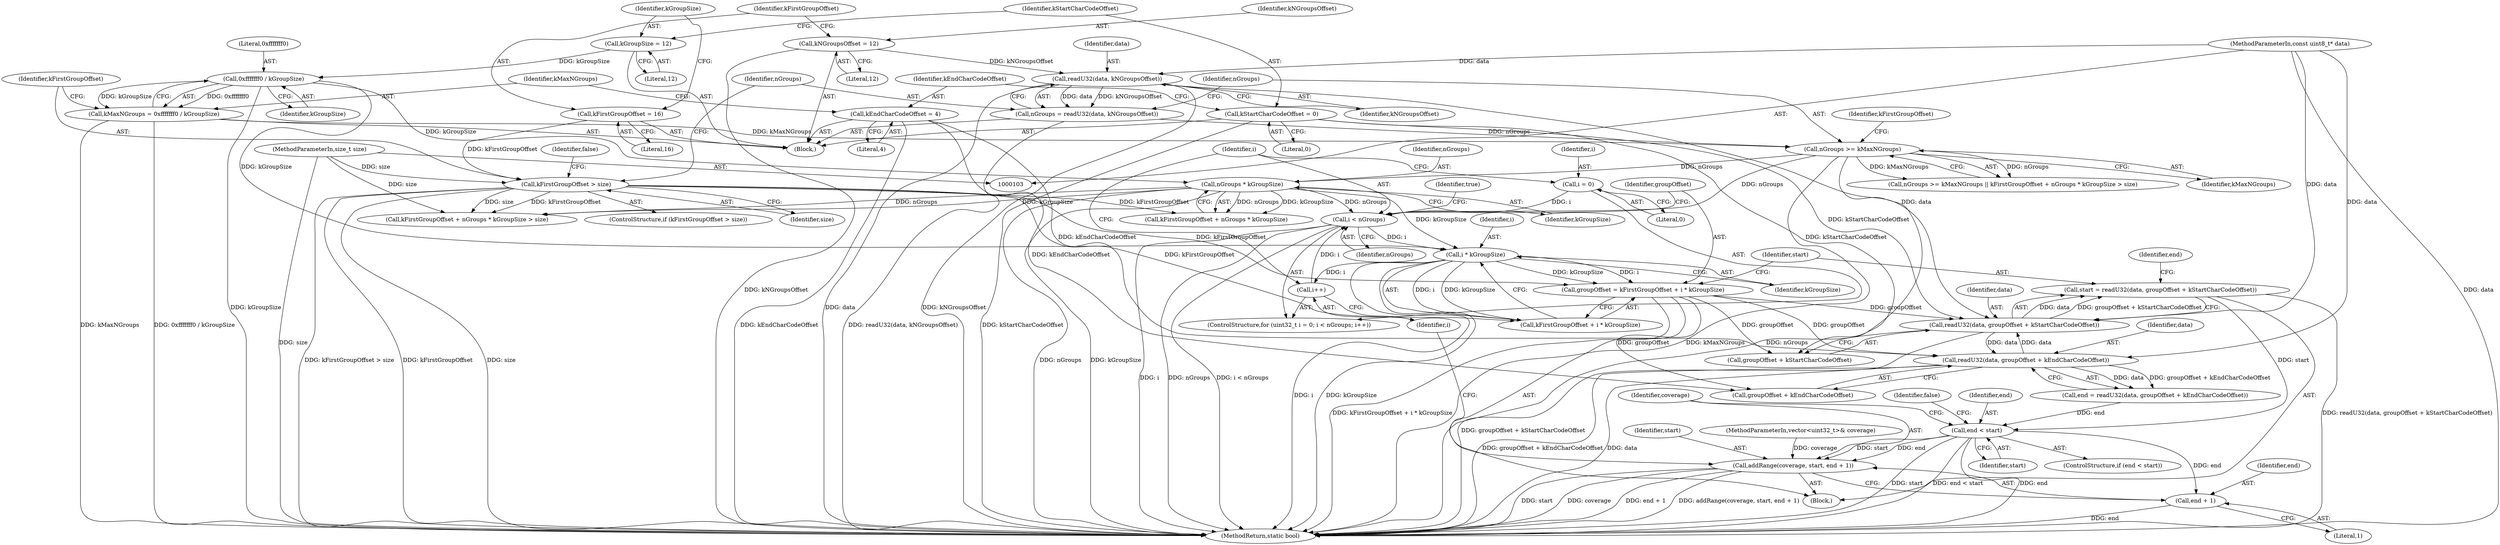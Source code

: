 digraph "0_Android_ca8ac8acdad662230ae37998c6c4091bb39402b6_0@API" {
"1000182" [label="(Call,start = readU32(data, groupOffset + kStartCharCodeOffset))"];
"1000184" [label="(Call,readU32(data, groupOffset + kStartCharCodeOffset))"];
"1000192" [label="(Call,readU32(data, groupOffset + kEndCharCodeOffset))"];
"1000105" [label="(MethodParameterIn,const uint8_t* data)"];
"1000174" [label="(Call,groupOffset = kFirstGroupOffset + i * kGroupSize)"];
"1000135" [label="(Call,kFirstGroupOffset > size)"];
"1000113" [label="(Call,kFirstGroupOffset = 16)"];
"1000106" [label="(MethodParameterIn,size_t size)"];
"1000178" [label="(Call,i * kGroupSize)"];
"1000167" [label="(Call,i < nGroups)"];
"1000170" [label="(Call,i++)"];
"1000164" [label="(Call,i = 0)"];
"1000149" [label="(Call,nGroups >= kMaxNGroups)"];
"1000142" [label="(Call,nGroups = readU32(data, kNGroupsOffset))"];
"1000144" [label="(Call,readU32(data, kNGroupsOffset))"];
"1000109" [label="(Call,kNGroupsOffset = 12)"];
"1000129" [label="(Call,kMaxNGroups = 0xfffffff0 / kGroupSize)"];
"1000131" [label="(Call,0xfffffff0 / kGroupSize)"];
"1000117" [label="(Call,kGroupSize = 12)"];
"1000155" [label="(Call,nGroups * kGroupSize)"];
"1000125" [label="(Call,kEndCharCodeOffset = 4)"];
"1000121" [label="(Call,kStartCharCodeOffset = 0)"];
"1000198" [label="(Call,end < start)"];
"1000204" [label="(Call,addRange(coverage, start, end + 1))"];
"1000207" [label="(Call,end + 1)"];
"1000175" [label="(Identifier,groupOffset)"];
"1000157" [label="(Identifier,kGroupSize)"];
"1000154" [label="(Identifier,kFirstGroupOffset)"];
"1000180" [label="(Identifier,kGroupSize)"];
"1000162" [label="(ControlStructure,for (uint32_t i = 0; i < nGroups; i++))"];
"1000142" [label="(Call,nGroups = readU32(data, kNGroupsOffset))"];
"1000117" [label="(Call,kGroupSize = 12)"];
"1000119" [label="(Literal,12)"];
"1000105" [label="(MethodParameterIn,const uint8_t* data)"];
"1000140" [label="(Identifier,false)"];
"1000183" [label="(Identifier,start)"];
"1000200" [label="(Identifier,start)"];
"1000153" [label="(Call,kFirstGroupOffset + nGroups * kGroupSize)"];
"1000110" [label="(Identifier,kNGroupsOffset)"];
"1000168" [label="(Identifier,i)"];
"1000115" [label="(Literal,16)"];
"1000156" [label="(Identifier,nGroups)"];
"1000123" [label="(Literal,0)"];
"1000118" [label="(Identifier,kGroupSize)"];
"1000186" [label="(Call,groupOffset + kStartCharCodeOffset)"];
"1000136" [label="(Identifier,kFirstGroupOffset)"];
"1000155" [label="(Call,nGroups * kGroupSize)"];
"1000170" [label="(Call,i++)"];
"1000203" [label="(Identifier,false)"];
"1000135" [label="(Call,kFirstGroupOffset > size)"];
"1000176" [label="(Call,kFirstGroupOffset + i * kGroupSize)"];
"1000129" [label="(Call,kMaxNGroups = 0xfffffff0 / kGroupSize)"];
"1000150" [label="(Identifier,nGroups)"];
"1000113" [label="(Call,kFirstGroupOffset = 16)"];
"1000151" [label="(Identifier,kMaxNGroups)"];
"1000205" [label="(Identifier,coverage)"];
"1000206" [label="(Identifier,start)"];
"1000192" [label="(Call,readU32(data, groupOffset + kEndCharCodeOffset))"];
"1000164" [label="(Call,i = 0)"];
"1000111" [label="(Literal,12)"];
"1000174" [label="(Call,groupOffset = kFirstGroupOffset + i * kGroupSize)"];
"1000169" [label="(Identifier,nGroups)"];
"1000209" [label="(Literal,1)"];
"1000106" [label="(MethodParameterIn,size_t size)"];
"1000185" [label="(Identifier,data)"];
"1000131" [label="(Call,0xfffffff0 / kGroupSize)"];
"1000165" [label="(Identifier,i)"];
"1000198" [label="(Call,end < start)"];
"1000133" [label="(Identifier,kGroupSize)"];
"1000107" [label="(Block,)"];
"1000134" [label="(ControlStructure,if (kFirstGroupOffset > size))"];
"1000211" [label="(Identifier,true)"];
"1000197" [label="(ControlStructure,if (end < start))"];
"1000149" [label="(Call,nGroups >= kMaxNGroups)"];
"1000145" [label="(Identifier,data)"];
"1000184" [label="(Call,readU32(data, groupOffset + kStartCharCodeOffset))"];
"1000122" [label="(Identifier,kStartCharCodeOffset)"];
"1000193" [label="(Identifier,data)"];
"1000104" [label="(MethodParameterIn,vector<uint32_t>& coverage)"];
"1000152" [label="(Call,kFirstGroupOffset + nGroups * kGroupSize > size)"];
"1000207" [label="(Call,end + 1)"];
"1000126" [label="(Identifier,kEndCharCodeOffset)"];
"1000199" [label="(Identifier,end)"];
"1000178" [label="(Call,i * kGroupSize)"];
"1000125" [label="(Call,kEndCharCodeOffset = 4)"];
"1000132" [label="(Literal,0xfffffff0)"];
"1000212" [label="(MethodReturn,static bool)"];
"1000167" [label="(Call,i < nGroups)"];
"1000137" [label="(Identifier,size)"];
"1000204" [label="(Call,addRange(coverage, start, end + 1))"];
"1000127" [label="(Literal,4)"];
"1000191" [label="(Identifier,end)"];
"1000114" [label="(Identifier,kFirstGroupOffset)"];
"1000148" [label="(Call,nGroups >= kMaxNGroups || kFirstGroupOffset + nGroups * kGroupSize > size)"];
"1000171" [label="(Identifier,i)"];
"1000146" [label="(Identifier,kNGroupsOffset)"];
"1000130" [label="(Identifier,kMaxNGroups)"];
"1000166" [label="(Literal,0)"];
"1000143" [label="(Identifier,nGroups)"];
"1000121" [label="(Call,kStartCharCodeOffset = 0)"];
"1000208" [label="(Identifier,end)"];
"1000109" [label="(Call,kNGroupsOffset = 12)"];
"1000182" [label="(Call,start = readU32(data, groupOffset + kStartCharCodeOffset))"];
"1000194" [label="(Call,groupOffset + kEndCharCodeOffset)"];
"1000179" [label="(Identifier,i)"];
"1000190" [label="(Call,end = readU32(data, groupOffset + kEndCharCodeOffset))"];
"1000172" [label="(Block,)"];
"1000144" [label="(Call,readU32(data, kNGroupsOffset))"];
"1000182" -> "1000172"  [label="AST: "];
"1000182" -> "1000184"  [label="CFG: "];
"1000183" -> "1000182"  [label="AST: "];
"1000184" -> "1000182"  [label="AST: "];
"1000191" -> "1000182"  [label="CFG: "];
"1000182" -> "1000212"  [label="DDG: readU32(data, groupOffset + kStartCharCodeOffset)"];
"1000184" -> "1000182"  [label="DDG: data"];
"1000184" -> "1000182"  [label="DDG: groupOffset + kStartCharCodeOffset"];
"1000182" -> "1000198"  [label="DDG: start"];
"1000184" -> "1000186"  [label="CFG: "];
"1000185" -> "1000184"  [label="AST: "];
"1000186" -> "1000184"  [label="AST: "];
"1000184" -> "1000212"  [label="DDG: groupOffset + kStartCharCodeOffset"];
"1000192" -> "1000184"  [label="DDG: data"];
"1000144" -> "1000184"  [label="DDG: data"];
"1000105" -> "1000184"  [label="DDG: data"];
"1000174" -> "1000184"  [label="DDG: groupOffset"];
"1000121" -> "1000184"  [label="DDG: kStartCharCodeOffset"];
"1000184" -> "1000192"  [label="DDG: data"];
"1000192" -> "1000190"  [label="AST: "];
"1000192" -> "1000194"  [label="CFG: "];
"1000193" -> "1000192"  [label="AST: "];
"1000194" -> "1000192"  [label="AST: "];
"1000190" -> "1000192"  [label="CFG: "];
"1000192" -> "1000212"  [label="DDG: groupOffset + kEndCharCodeOffset"];
"1000192" -> "1000212"  [label="DDG: data"];
"1000192" -> "1000190"  [label="DDG: data"];
"1000192" -> "1000190"  [label="DDG: groupOffset + kEndCharCodeOffset"];
"1000105" -> "1000192"  [label="DDG: data"];
"1000174" -> "1000192"  [label="DDG: groupOffset"];
"1000125" -> "1000192"  [label="DDG: kEndCharCodeOffset"];
"1000105" -> "1000103"  [label="AST: "];
"1000105" -> "1000212"  [label="DDG: data"];
"1000105" -> "1000144"  [label="DDG: data"];
"1000174" -> "1000172"  [label="AST: "];
"1000174" -> "1000176"  [label="CFG: "];
"1000175" -> "1000174"  [label="AST: "];
"1000176" -> "1000174"  [label="AST: "];
"1000183" -> "1000174"  [label="CFG: "];
"1000174" -> "1000212"  [label="DDG: kFirstGroupOffset + i * kGroupSize"];
"1000135" -> "1000174"  [label="DDG: kFirstGroupOffset"];
"1000178" -> "1000174"  [label="DDG: i"];
"1000178" -> "1000174"  [label="DDG: kGroupSize"];
"1000174" -> "1000186"  [label="DDG: groupOffset"];
"1000174" -> "1000194"  [label="DDG: groupOffset"];
"1000135" -> "1000134"  [label="AST: "];
"1000135" -> "1000137"  [label="CFG: "];
"1000136" -> "1000135"  [label="AST: "];
"1000137" -> "1000135"  [label="AST: "];
"1000140" -> "1000135"  [label="CFG: "];
"1000143" -> "1000135"  [label="CFG: "];
"1000135" -> "1000212"  [label="DDG: kFirstGroupOffset > size"];
"1000135" -> "1000212"  [label="DDG: kFirstGroupOffset"];
"1000135" -> "1000212"  [label="DDG: size"];
"1000113" -> "1000135"  [label="DDG: kFirstGroupOffset"];
"1000106" -> "1000135"  [label="DDG: size"];
"1000135" -> "1000152"  [label="DDG: kFirstGroupOffset"];
"1000135" -> "1000152"  [label="DDG: size"];
"1000135" -> "1000153"  [label="DDG: kFirstGroupOffset"];
"1000135" -> "1000176"  [label="DDG: kFirstGroupOffset"];
"1000113" -> "1000107"  [label="AST: "];
"1000113" -> "1000115"  [label="CFG: "];
"1000114" -> "1000113"  [label="AST: "];
"1000115" -> "1000113"  [label="AST: "];
"1000118" -> "1000113"  [label="CFG: "];
"1000106" -> "1000103"  [label="AST: "];
"1000106" -> "1000212"  [label="DDG: size"];
"1000106" -> "1000152"  [label="DDG: size"];
"1000178" -> "1000176"  [label="AST: "];
"1000178" -> "1000180"  [label="CFG: "];
"1000179" -> "1000178"  [label="AST: "];
"1000180" -> "1000178"  [label="AST: "];
"1000176" -> "1000178"  [label="CFG: "];
"1000178" -> "1000212"  [label="DDG: i"];
"1000178" -> "1000212"  [label="DDG: kGroupSize"];
"1000178" -> "1000170"  [label="DDG: i"];
"1000178" -> "1000176"  [label="DDG: i"];
"1000178" -> "1000176"  [label="DDG: kGroupSize"];
"1000167" -> "1000178"  [label="DDG: i"];
"1000155" -> "1000178"  [label="DDG: kGroupSize"];
"1000131" -> "1000178"  [label="DDG: kGroupSize"];
"1000167" -> "1000162"  [label="AST: "];
"1000167" -> "1000169"  [label="CFG: "];
"1000168" -> "1000167"  [label="AST: "];
"1000169" -> "1000167"  [label="AST: "];
"1000175" -> "1000167"  [label="CFG: "];
"1000211" -> "1000167"  [label="CFG: "];
"1000167" -> "1000212"  [label="DDG: i"];
"1000167" -> "1000212"  [label="DDG: nGroups"];
"1000167" -> "1000212"  [label="DDG: i < nGroups"];
"1000170" -> "1000167"  [label="DDG: i"];
"1000164" -> "1000167"  [label="DDG: i"];
"1000149" -> "1000167"  [label="DDG: nGroups"];
"1000155" -> "1000167"  [label="DDG: nGroups"];
"1000170" -> "1000162"  [label="AST: "];
"1000170" -> "1000171"  [label="CFG: "];
"1000171" -> "1000170"  [label="AST: "];
"1000168" -> "1000170"  [label="CFG: "];
"1000164" -> "1000162"  [label="AST: "];
"1000164" -> "1000166"  [label="CFG: "];
"1000165" -> "1000164"  [label="AST: "];
"1000166" -> "1000164"  [label="AST: "];
"1000168" -> "1000164"  [label="CFG: "];
"1000149" -> "1000148"  [label="AST: "];
"1000149" -> "1000151"  [label="CFG: "];
"1000150" -> "1000149"  [label="AST: "];
"1000151" -> "1000149"  [label="AST: "];
"1000154" -> "1000149"  [label="CFG: "];
"1000148" -> "1000149"  [label="CFG: "];
"1000149" -> "1000212"  [label="DDG: kMaxNGroups"];
"1000149" -> "1000212"  [label="DDG: nGroups"];
"1000149" -> "1000148"  [label="DDG: nGroups"];
"1000149" -> "1000148"  [label="DDG: kMaxNGroups"];
"1000142" -> "1000149"  [label="DDG: nGroups"];
"1000129" -> "1000149"  [label="DDG: kMaxNGroups"];
"1000149" -> "1000155"  [label="DDG: nGroups"];
"1000142" -> "1000107"  [label="AST: "];
"1000142" -> "1000144"  [label="CFG: "];
"1000143" -> "1000142"  [label="AST: "];
"1000144" -> "1000142"  [label="AST: "];
"1000150" -> "1000142"  [label="CFG: "];
"1000142" -> "1000212"  [label="DDG: readU32(data, kNGroupsOffset)"];
"1000144" -> "1000142"  [label="DDG: data"];
"1000144" -> "1000142"  [label="DDG: kNGroupsOffset"];
"1000144" -> "1000146"  [label="CFG: "];
"1000145" -> "1000144"  [label="AST: "];
"1000146" -> "1000144"  [label="AST: "];
"1000144" -> "1000212"  [label="DDG: data"];
"1000144" -> "1000212"  [label="DDG: kNGroupsOffset"];
"1000109" -> "1000144"  [label="DDG: kNGroupsOffset"];
"1000109" -> "1000107"  [label="AST: "];
"1000109" -> "1000111"  [label="CFG: "];
"1000110" -> "1000109"  [label="AST: "];
"1000111" -> "1000109"  [label="AST: "];
"1000114" -> "1000109"  [label="CFG: "];
"1000109" -> "1000212"  [label="DDG: kNGroupsOffset"];
"1000129" -> "1000107"  [label="AST: "];
"1000129" -> "1000131"  [label="CFG: "];
"1000130" -> "1000129"  [label="AST: "];
"1000131" -> "1000129"  [label="AST: "];
"1000136" -> "1000129"  [label="CFG: "];
"1000129" -> "1000212"  [label="DDG: kMaxNGroups"];
"1000129" -> "1000212"  [label="DDG: 0xfffffff0 / kGroupSize"];
"1000131" -> "1000129"  [label="DDG: 0xfffffff0"];
"1000131" -> "1000129"  [label="DDG: kGroupSize"];
"1000131" -> "1000133"  [label="CFG: "];
"1000132" -> "1000131"  [label="AST: "];
"1000133" -> "1000131"  [label="AST: "];
"1000131" -> "1000212"  [label="DDG: kGroupSize"];
"1000117" -> "1000131"  [label="DDG: kGroupSize"];
"1000131" -> "1000155"  [label="DDG: kGroupSize"];
"1000117" -> "1000107"  [label="AST: "];
"1000117" -> "1000119"  [label="CFG: "];
"1000118" -> "1000117"  [label="AST: "];
"1000119" -> "1000117"  [label="AST: "];
"1000122" -> "1000117"  [label="CFG: "];
"1000155" -> "1000153"  [label="AST: "];
"1000155" -> "1000157"  [label="CFG: "];
"1000156" -> "1000155"  [label="AST: "];
"1000157" -> "1000155"  [label="AST: "];
"1000153" -> "1000155"  [label="CFG: "];
"1000155" -> "1000212"  [label="DDG: nGroups"];
"1000155" -> "1000212"  [label="DDG: kGroupSize"];
"1000155" -> "1000152"  [label="DDG: nGroups"];
"1000155" -> "1000152"  [label="DDG: kGroupSize"];
"1000155" -> "1000153"  [label="DDG: nGroups"];
"1000155" -> "1000153"  [label="DDG: kGroupSize"];
"1000125" -> "1000107"  [label="AST: "];
"1000125" -> "1000127"  [label="CFG: "];
"1000126" -> "1000125"  [label="AST: "];
"1000127" -> "1000125"  [label="AST: "];
"1000130" -> "1000125"  [label="CFG: "];
"1000125" -> "1000212"  [label="DDG: kEndCharCodeOffset"];
"1000125" -> "1000194"  [label="DDG: kEndCharCodeOffset"];
"1000121" -> "1000107"  [label="AST: "];
"1000121" -> "1000123"  [label="CFG: "];
"1000122" -> "1000121"  [label="AST: "];
"1000123" -> "1000121"  [label="AST: "];
"1000126" -> "1000121"  [label="CFG: "];
"1000121" -> "1000212"  [label="DDG: kStartCharCodeOffset"];
"1000121" -> "1000186"  [label="DDG: kStartCharCodeOffset"];
"1000198" -> "1000197"  [label="AST: "];
"1000198" -> "1000200"  [label="CFG: "];
"1000199" -> "1000198"  [label="AST: "];
"1000200" -> "1000198"  [label="AST: "];
"1000203" -> "1000198"  [label="CFG: "];
"1000205" -> "1000198"  [label="CFG: "];
"1000198" -> "1000212"  [label="DDG: end"];
"1000198" -> "1000212"  [label="DDG: start"];
"1000198" -> "1000212"  [label="DDG: end < start"];
"1000190" -> "1000198"  [label="DDG: end"];
"1000198" -> "1000204"  [label="DDG: start"];
"1000198" -> "1000204"  [label="DDG: end"];
"1000198" -> "1000207"  [label="DDG: end"];
"1000204" -> "1000172"  [label="AST: "];
"1000204" -> "1000207"  [label="CFG: "];
"1000205" -> "1000204"  [label="AST: "];
"1000206" -> "1000204"  [label="AST: "];
"1000207" -> "1000204"  [label="AST: "];
"1000171" -> "1000204"  [label="CFG: "];
"1000204" -> "1000212"  [label="DDG: start"];
"1000204" -> "1000212"  [label="DDG: coverage"];
"1000204" -> "1000212"  [label="DDG: end + 1"];
"1000204" -> "1000212"  [label="DDG: addRange(coverage, start, end + 1)"];
"1000104" -> "1000204"  [label="DDG: coverage"];
"1000207" -> "1000209"  [label="CFG: "];
"1000208" -> "1000207"  [label="AST: "];
"1000209" -> "1000207"  [label="AST: "];
"1000207" -> "1000212"  [label="DDG: end"];
}
